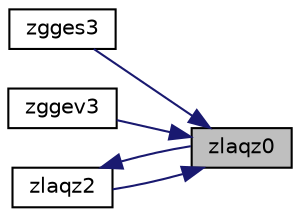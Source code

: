 digraph "zlaqz0"
{
 // LATEX_PDF_SIZE
  edge [fontname="Helvetica",fontsize="10",labelfontname="Helvetica",labelfontsize="10"];
  node [fontname="Helvetica",fontsize="10",shape=record];
  rankdir="RL";
  Node1 [label="zlaqz0",height=0.2,width=0.4,color="black", fillcolor="grey75", style="filled", fontcolor="black",tooltip="ZLAQZ0"];
  Node1 -> Node2 [dir="back",color="midnightblue",fontsize="10",style="solid",fontname="Helvetica"];
  Node2 [label="zgges3",height=0.2,width=0.4,color="black", fillcolor="white", style="filled",URL="$zgges3_8f.html#a20c384504d174350a16063cbc115281e",tooltip="ZGGES3 computes the eigenvalues, the Schur form, and, optionally, the matrix of Schur vectors for GE ..."];
  Node1 -> Node3 [dir="back",color="midnightblue",fontsize="10",style="solid",fontname="Helvetica"];
  Node3 [label="zggev3",height=0.2,width=0.4,color="black", fillcolor="white", style="filled",URL="$zggev3_8f.html#a5c144215dc103ce90a76e324d36e0ec4",tooltip="ZGGEV3 computes the eigenvalues and, optionally, the left and/or right eigenvectors for GE matrices (..."];
  Node1 -> Node4 [dir="back",color="midnightblue",fontsize="10",style="solid",fontname="Helvetica"];
  Node4 [label="zlaqz2",height=0.2,width=0.4,color="black", fillcolor="white", style="filled",URL="$zlaqz2_8f.html#ae32bbca995fb81fbdbe75468d1be55d0",tooltip="ZLAQZ2"];
  Node4 -> Node1 [dir="back",color="midnightblue",fontsize="10",style="solid",fontname="Helvetica"];
}

